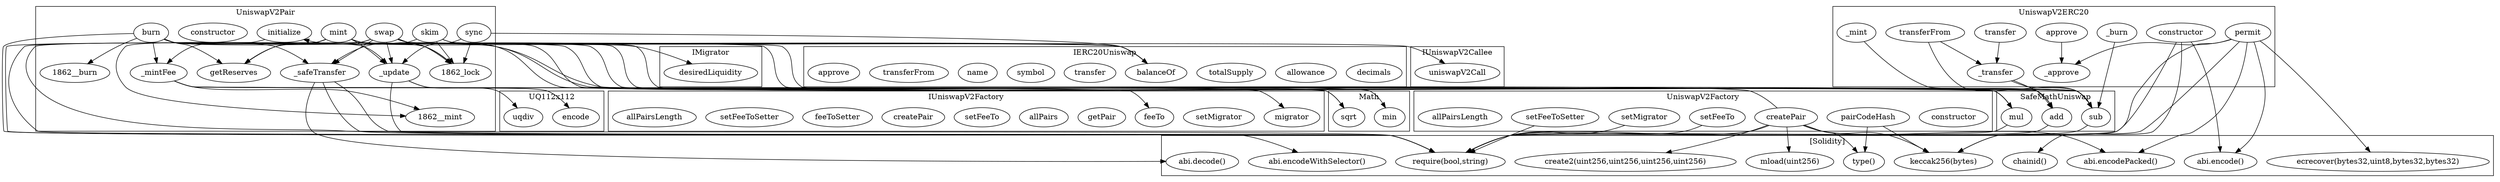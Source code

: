 strict digraph {
subgraph cluster_608_Math {
label = "Math"
"608_sqrt" [label="sqrt"]
"608_min" [label="min"]
}subgraph cluster_1862_UniswapV2Pair {
label = "UniswapV2Pair"
"1862_skim" [label="skim"]
"1862_sync" [label="sync"]
"1862__safeTransfer" [label="_safeTransfer"]
"1862_burn" [label="burn"]
"1862_getReserves" [label="getReserves"]
"1862__mintFee" [label="_mintFee"]
"1862_swap" [label="swap"]
"1862__update" [label="_update"]
"1862_mint" [label="mint"]
"1862_constructor" [label="constructor"]
"1862_initialize" [label="initialize"]
"1862_swap" -> "1862_lock"
"1862_sync" -> "1862__update"
"1862_skim" -> "1862_lock"
"1862_swap" -> "1862__update"
"1862__mintFee" -> "1862__mint"
"1862_swap" -> "1862_getReserves"
"1862_burn" -> "1862_lock"
"1862_swap" -> "1862__safeTransfer"
"1862_mint" -> "1862__update"
"1862_mint" -> "1862_lock"
"1862_sync" -> "1862_lock"
"1862_mint" -> "1862_getReserves"
"1862_burn" -> "1862_getReserves"
"1862_skim" -> "1862__safeTransfer"
"1862_mint" -> "1862__mintFee"
"1862_mint" -> "1862__mint"
"1862_burn" -> "1862__burn"
"1862_burn" -> "1862__mintFee"
"1862_burn" -> "1862__update"
"1862_burn" -> "1862__safeTransfer"
}subgraph cluster_72_IUniswapV2Factory {
label = "IUniswapV2Factory"
"72_feeTo" [label="feeTo"]
"72_setMigrator" [label="setMigrator"]
"72_migrator" [label="migrator"]
"72_getPair" [label="getPair"]
"72_allPairs" [label="allPairs"]
"72_setFeeTo" [label="setFeeTo"]
"72_createPair" [label="createPair"]
"72_feeToSetter" [label="feeToSetter"]
"72_setFeeToSetter" [label="setFeeToSetter"]
"72_allPairsLength" [label="allPairsLength"]
}subgraph cluster_651_UQ112x112 {
label = "UQ112x112"
"651_uqdiv" [label="uqdiv"]
"651_encode" [label="encode"]
}subgraph cluster_747_IUniswapV2Callee {
label = "IUniswapV2Callee"
"747_uniswapV2Call" [label="uniswapV2Call"]
}subgraph cluster_146_SafeMathUniswap {
label = "SafeMathUniswap"
"146_mul" [label="mul"]
"146_sub" [label="sub"]
"146_add" [label="add"]
}subgraph cluster_2099_UniswapV2Factory {
label = "UniswapV2Factory"
"2099_constructor" [label="constructor"]
"2099_setMigrator" [label="setMigrator"]
"2099_setFeeToSetter" [label="setFeeToSetter"]
"2099_setFeeTo" [label="setFeeTo"]
"2099_pairCodeHash" [label="pairCodeHash"]
"2099_createPair" [label="createPair"]
"2099_allPairsLength" [label="allPairsLength"]
}subgraph cluster_754_IMigrator {
label = "IMigrator"
"754_desiredLiquidity" [label="desiredLiquidity"]
}subgraph cluster_533_UniswapV2ERC20 {
label = "UniswapV2ERC20"
"533__mint" [label="_mint"]
"533_transferFrom" [label="transferFrom"]
"533_permit" [label="permit"]
"533__transfer" [label="_transfer"]
"533_approve" [label="approve"]
"533__approve" [label="_approve"]
"533_constructor" [label="constructor"]
"533__burn" [label="_burn"]
"533_transfer" [label="transfer"]
"533_transfer" -> "533__transfer"
"533_approve" -> "533__approve"
"533_transferFrom" -> "533__transfer"
"533_permit" -> "533__approve"
}subgraph cluster_734_IERC20Uniswap {
label = "IERC20Uniswap"
"734_decimals" [label="decimals"]
"734_allowance" [label="allowance"]
"734_totalSupply" [label="totalSupply"]
"734_balanceOf" [label="balanceOf"]
"734_transfer" [label="transfer"]
"734_symbol" [label="symbol"]
"734_name" [label="name"]
"734_transferFrom" [label="transferFrom"]
"734_approve" [label="approve"]
}subgraph cluster_solidity {
label = "[Solidity]"
"abi.encodeWithSelector()" 
"abi.encode()" 
"require(bool,string)" 
"abi.decode()" 
"keccak256(bytes)" 
"mload(uint256)" 
"create2(uint256,uint256,uint256,uint256)" 
"type()" 
"ecrecover(bytes32,uint8,bytes32,bytes32)" 
"abi.encodePacked()" 
"chainid()" 
"1862_initialize" -> "require(bool,string)"
"2099_createPair" -> "type()"
"146_sub" -> "require(bool,string)"
"2099_pairCodeHash" -> "keccak256(bytes)"
"533_constructor" -> "abi.encode()"
"533_permit" -> "abi.encodePacked()"
"146_mul" -> "require(bool,string)"
"2099_createPair" -> "create2(uint256,uint256,uint256,uint256)"
"2099_createPair" -> "require(bool,string)"
"533_permit" -> "ecrecover(bytes32,uint8,bytes32,bytes32)"
"533_constructor" -> "chainid()"
"1862__safeTransfer" -> "abi.decode()"
"1862__update" -> "require(bool,string)"
"2099_createPair" -> "abi.encodePacked()"
"533_constructor" -> "keccak256(bytes)"
"1862__safeTransfer" -> "require(bool,string)"
"2099_setMigrator" -> "require(bool,string)"
"533_permit" -> "require(bool,string)"
"2099_setFeeToSetter" -> "require(bool,string)"
"2099_setFeeTo" -> "require(bool,string)"
"1862__safeTransfer" -> "abi.encodeWithSelector()"
"2099_createPair" -> "keccak256(bytes)"
"146_add" -> "require(bool,string)"
"2099_pairCodeHash" -> "type()"
"533_permit" -> "abi.encode()"
"533_permit" -> "keccak256(bytes)"
"1862_burn" -> "require(bool,string)"
"1862_swap" -> "require(bool,string)"
"1862_mint" -> "require(bool,string)"
"2099_createPair" -> "mload(uint256)"
}"1862_mint" -> "608_min"
"1862_skim" -> "734_balanceOf"
"533__transfer" -> "146_add"
"533__transfer" -> "146_sub"
"1862_swap" -> "146_mul"
"1862_swap" -> "146_sub"
"1862_mint" -> "72_migrator"
"1862_sync" -> "734_balanceOf"
"1862__mintFee" -> "146_mul"
"2099_createPair" -> "1862_initialize"
"1862_mint" -> "146_sub"
"1862_burn" -> "734_balanceOf"
"1862_swap" -> "747_uniswapV2Call"
"1862__mintFee" -> "608_sqrt"
"533_transferFrom" -> "146_sub"
"1862_mint" -> "734_balanceOf"
"1862__update" -> "651_encode"
"1862_swap" -> "734_balanceOf"
"1862_mint" -> "608_sqrt"
"533__mint" -> "146_add"
"533__burn" -> "146_sub"
"1862_mint" -> "754_desiredLiquidity"
"1862__update" -> "651_uqdiv"
"1862__mintFee" -> "72_feeTo"
"1862__mintFee" -> "146_add"
"1862_skim" -> "146_sub"
"1862__mintFee" -> "146_sub"
"1862_mint" -> "146_mul"
"1862_burn" -> "146_mul"
}